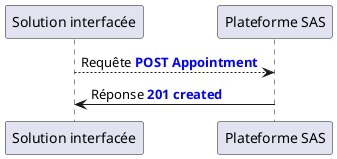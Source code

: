 @startuml
"Solution interfacée" --> "Plateforme SAS": Requête **<color:blue>POST Appointment</color>**
"Plateforme SAS" -> "Solution interfacée": Réponse **<color:blue>201 created</color>**
@enduml